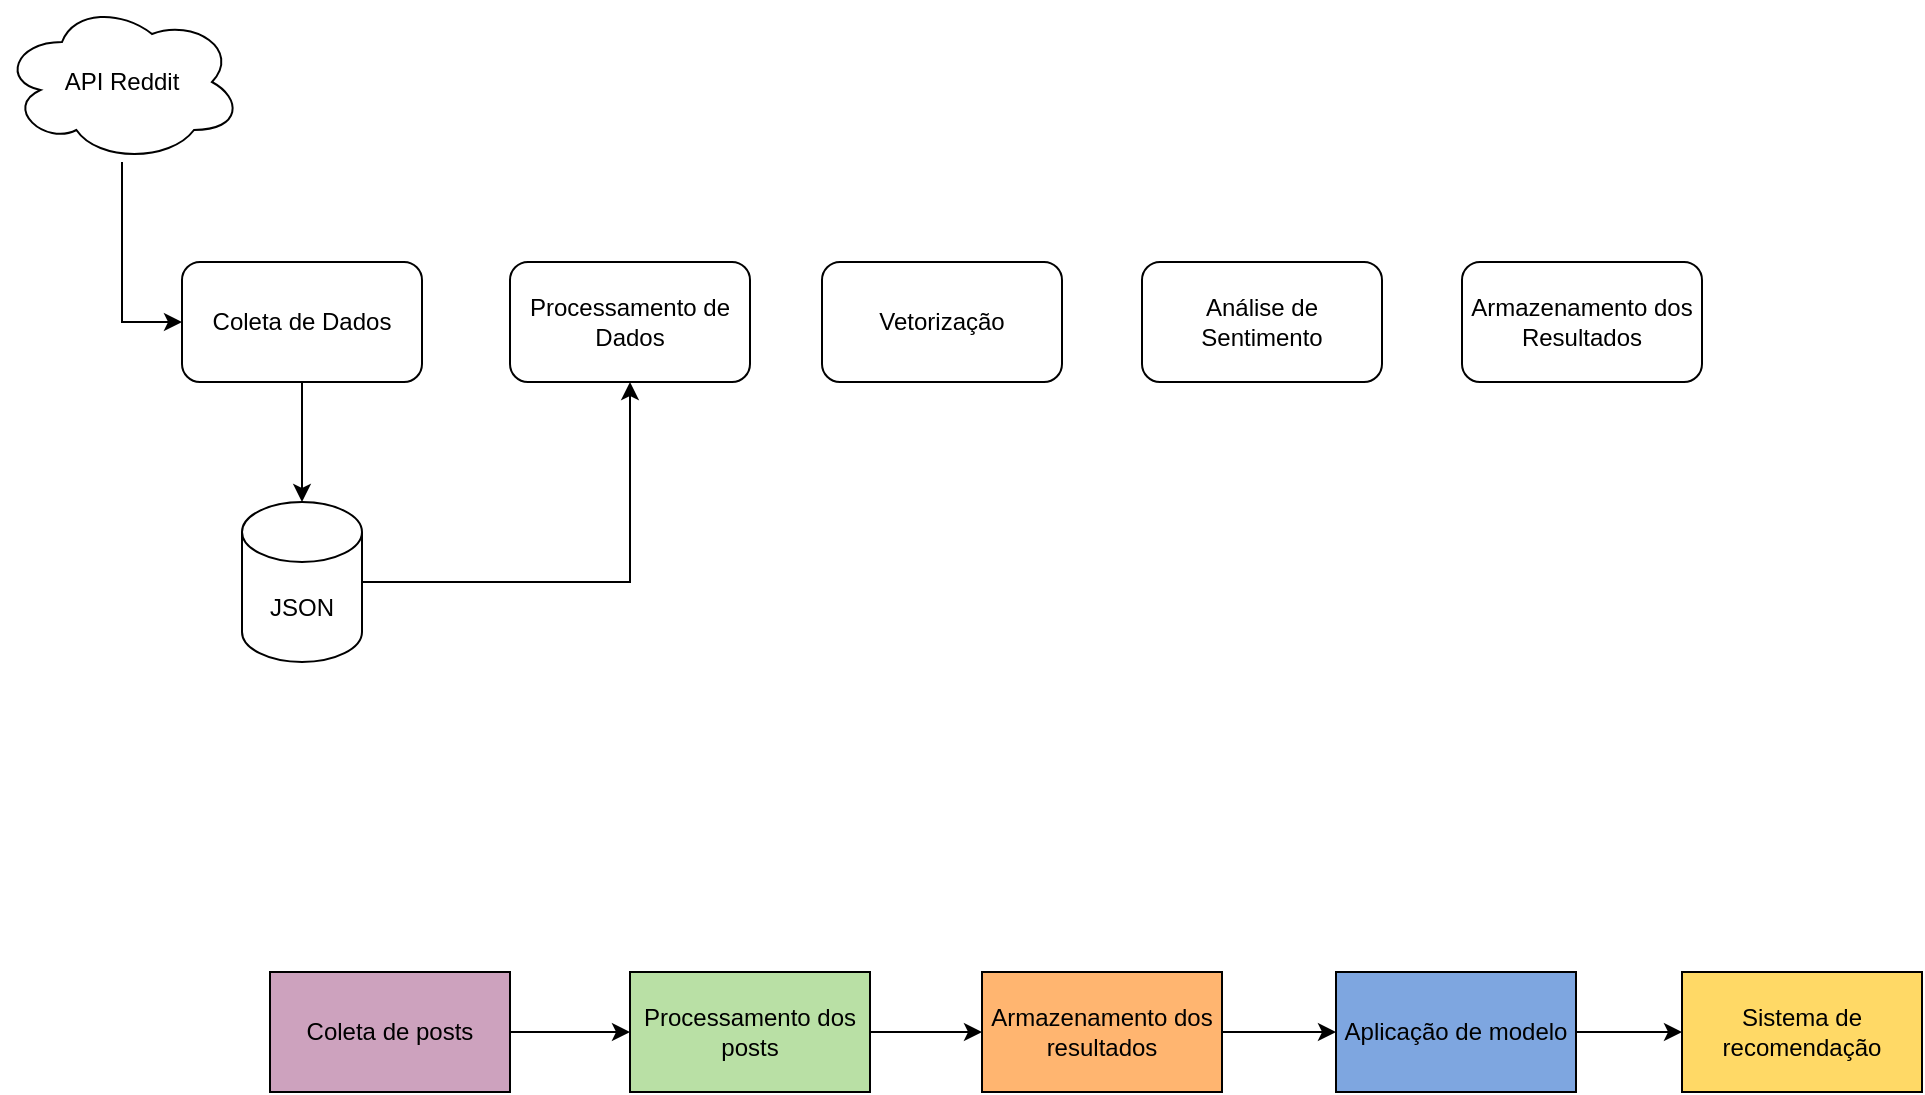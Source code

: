 <mxfile version="26.1.0">
  <diagram name="Página-1" id="aayKU6H35U7SOS3VC21x">
    <mxGraphModel dx="1042" dy="565" grid="1" gridSize="10" guides="1" tooltips="1" connect="1" arrows="1" fold="1" page="1" pageScale="1" pageWidth="827" pageHeight="1169" math="0" shadow="0">
      <root>
        <mxCell id="0" />
        <mxCell id="1" parent="0" />
        <mxCell id="TPdqnRexAtQKensr9UtH-8" style="edgeStyle=orthogonalEdgeStyle;rounded=0;orthogonalLoop=1;jettySize=auto;html=1;entryX=0;entryY=0.5;entryDx=0;entryDy=0;" edge="1" parent="1" source="TPdqnRexAtQKensr9UtH-1" target="TPdqnRexAtQKensr9UtH-2">
          <mxGeometry relative="1" as="geometry" />
        </mxCell>
        <mxCell id="TPdqnRexAtQKensr9UtH-1" value="API Reddit" style="ellipse;shape=cloud;whiteSpace=wrap;html=1;" vertex="1" parent="1">
          <mxGeometry x="40" y="40" width="120" height="80" as="geometry" />
        </mxCell>
        <mxCell id="TPdqnRexAtQKensr9UtH-2" value="Coleta de Dados" style="rounded=1;whiteSpace=wrap;html=1;" vertex="1" parent="1">
          <mxGeometry x="130" y="170" width="120" height="60" as="geometry" />
        </mxCell>
        <mxCell id="TPdqnRexAtQKensr9UtH-3" value="Processamento de Dados" style="rounded=1;whiteSpace=wrap;html=1;" vertex="1" parent="1">
          <mxGeometry x="294" y="170" width="120" height="60" as="geometry" />
        </mxCell>
        <mxCell id="TPdqnRexAtQKensr9UtH-4" value="Vetorização" style="rounded=1;whiteSpace=wrap;html=1;" vertex="1" parent="1">
          <mxGeometry x="450" y="170" width="120" height="60" as="geometry" />
        </mxCell>
        <mxCell id="TPdqnRexAtQKensr9UtH-5" value="Análise de Sentimento" style="rounded=1;whiteSpace=wrap;html=1;" vertex="1" parent="1">
          <mxGeometry x="610" y="170" width="120" height="60" as="geometry" />
        </mxCell>
        <mxCell id="TPdqnRexAtQKensr9UtH-6" value="Armazenamento dos Resultados" style="rounded=1;whiteSpace=wrap;html=1;" vertex="1" parent="1">
          <mxGeometry x="770" y="170" width="120" height="60" as="geometry" />
        </mxCell>
        <mxCell id="TPdqnRexAtQKensr9UtH-10" style="edgeStyle=orthogonalEdgeStyle;rounded=0;orthogonalLoop=1;jettySize=auto;html=1;entryX=0.5;entryY=1;entryDx=0;entryDy=0;" edge="1" parent="1" source="TPdqnRexAtQKensr9UtH-7" target="TPdqnRexAtQKensr9UtH-3">
          <mxGeometry relative="1" as="geometry" />
        </mxCell>
        <mxCell id="TPdqnRexAtQKensr9UtH-7" value="JSON" style="shape=cylinder3;whiteSpace=wrap;html=1;boundedLbl=1;backgroundOutline=1;size=15;" vertex="1" parent="1">
          <mxGeometry x="160" y="290" width="60" height="80" as="geometry" />
        </mxCell>
        <mxCell id="TPdqnRexAtQKensr9UtH-9" style="edgeStyle=orthogonalEdgeStyle;rounded=0;orthogonalLoop=1;jettySize=auto;html=1;entryX=0.5;entryY=0;entryDx=0;entryDy=0;entryPerimeter=0;" edge="1" parent="1" source="TPdqnRexAtQKensr9UtH-2" target="TPdqnRexAtQKensr9UtH-7">
          <mxGeometry relative="1" as="geometry" />
        </mxCell>
        <mxCell id="TPdqnRexAtQKensr9UtH-17" value="" style="edgeStyle=orthogonalEdgeStyle;rounded=0;orthogonalLoop=1;jettySize=auto;html=1;" edge="1" parent="1" source="TPdqnRexAtQKensr9UtH-11" target="TPdqnRexAtQKensr9UtH-13">
          <mxGeometry relative="1" as="geometry" />
        </mxCell>
        <mxCell id="TPdqnRexAtQKensr9UtH-11" value="Coleta de posts" style="rounded=0;whiteSpace=wrap;html=1;fillColor=light-dark(#CDA2BE,var(--ge-dark-color, #121212));" vertex="1" parent="1">
          <mxGeometry x="174" y="525" width="120" height="60" as="geometry" />
        </mxCell>
        <mxCell id="TPdqnRexAtQKensr9UtH-18" value="" style="edgeStyle=orthogonalEdgeStyle;rounded=0;orthogonalLoop=1;jettySize=auto;html=1;" edge="1" parent="1" source="TPdqnRexAtQKensr9UtH-13" target="TPdqnRexAtQKensr9UtH-14">
          <mxGeometry relative="1" as="geometry" />
        </mxCell>
        <mxCell id="TPdqnRexAtQKensr9UtH-13" value="Processamento dos posts" style="rounded=0;whiteSpace=wrap;html=1;fillColor=light-dark(#B9E0A5,var(--ge-dark-color, #121212));" vertex="1" parent="1">
          <mxGeometry x="354" y="525" width="120" height="60" as="geometry" />
        </mxCell>
        <mxCell id="TPdqnRexAtQKensr9UtH-19" value="" style="edgeStyle=orthogonalEdgeStyle;rounded=0;orthogonalLoop=1;jettySize=auto;html=1;" edge="1" parent="1" source="TPdqnRexAtQKensr9UtH-14" target="TPdqnRexAtQKensr9UtH-15">
          <mxGeometry relative="1" as="geometry" />
        </mxCell>
        <mxCell id="TPdqnRexAtQKensr9UtH-14" value="Armazenamento dos resultados" style="rounded=0;whiteSpace=wrap;html=1;fillColor=light-dark(#FFB570,var(--ge-dark-color, #121212));" vertex="1" parent="1">
          <mxGeometry x="530" y="525" width="120" height="60" as="geometry" />
        </mxCell>
        <mxCell id="TPdqnRexAtQKensr9UtH-20" value="" style="edgeStyle=orthogonalEdgeStyle;rounded=0;orthogonalLoop=1;jettySize=auto;html=1;" edge="1" parent="1" source="TPdqnRexAtQKensr9UtH-15" target="TPdqnRexAtQKensr9UtH-16">
          <mxGeometry relative="1" as="geometry" />
        </mxCell>
        <mxCell id="TPdqnRexAtQKensr9UtH-15" value="Aplicação de modelo" style="rounded=0;whiteSpace=wrap;html=1;fillColor=light-dark(#7EA6E0,var(--ge-dark-color, #121212));" vertex="1" parent="1">
          <mxGeometry x="707" y="525" width="120" height="60" as="geometry" />
        </mxCell>
        <mxCell id="TPdqnRexAtQKensr9UtH-16" value="Sistema de recomendação" style="rounded=0;whiteSpace=wrap;html=1;fillColor=light-dark(#FFD966,var(--ge-dark-color, #121212));" vertex="1" parent="1">
          <mxGeometry x="880" y="525" width="120" height="60" as="geometry" />
        </mxCell>
      </root>
    </mxGraphModel>
  </diagram>
</mxfile>
